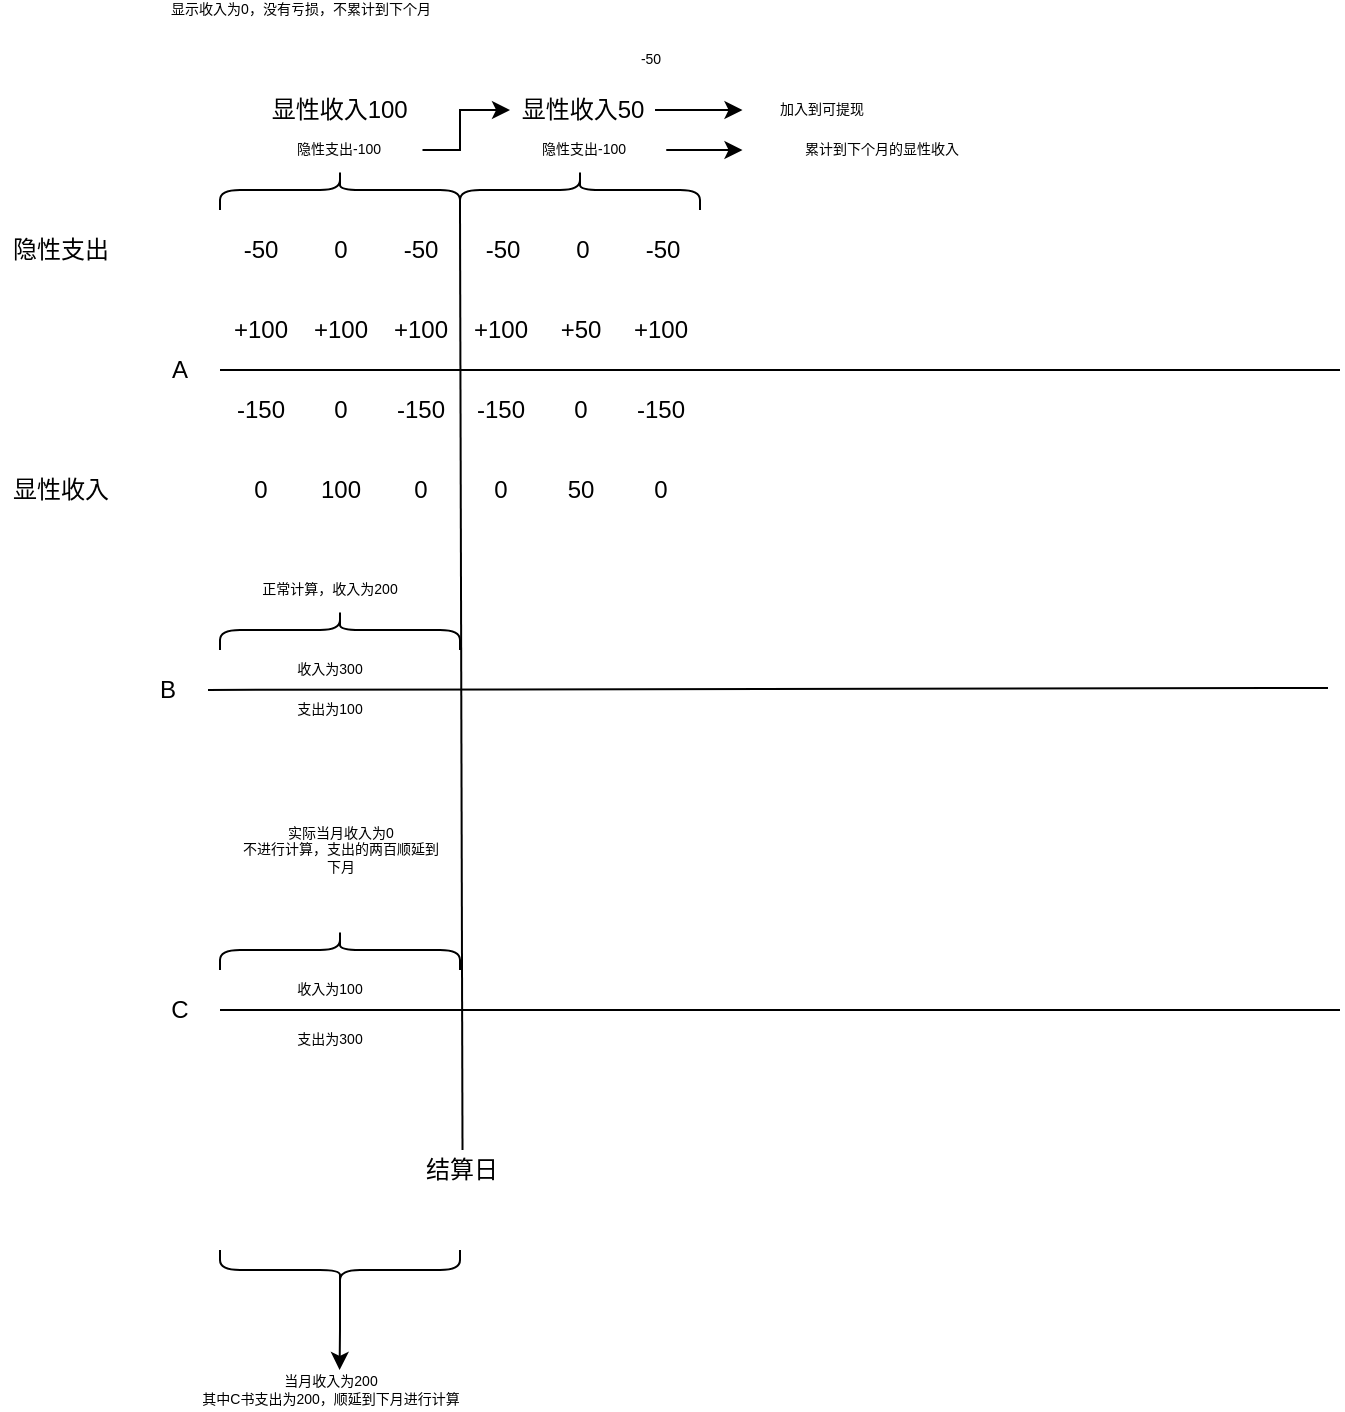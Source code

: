 <mxfile version="14.7.7" type="github"><diagram id="ICleOXzn9hRfmnYkqiqH" name="第 1 页"><mxGraphModel dx="1103" dy="530" grid="1" gridSize="10" guides="1" tooltips="1" connect="1" arrows="1" fold="1" page="1" pageScale="1" pageWidth="827" pageHeight="1169" math="0" shadow="0"><root><mxCell id="0"/><mxCell id="1" parent="0"/><mxCell id="IxR_ENFUwIsEZJVz_6TD-41" value="" style="endArrow=none;html=1;" edge="1" parent="1" target="IxR_ENFUwIsEZJVz_6TD-42"><mxGeometry width="50" height="50" relative="1" as="geometry"><mxPoint x="720" y="240" as="sourcePoint"/><mxPoint x="640" y="240" as="targetPoint"/></mxGeometry></mxCell><mxCell id="IxR_ENFUwIsEZJVz_6TD-42" value="A" style="text;html=1;strokeColor=none;fillColor=none;align=center;verticalAlign=middle;whiteSpace=wrap;rounded=0;" vertex="1" parent="1"><mxGeometry x="120" y="230" width="40" height="20" as="geometry"/></mxCell><mxCell id="IxR_ENFUwIsEZJVz_6TD-43" value="" style="endArrow=none;html=1;" edge="1" parent="1" target="IxR_ENFUwIsEZJVz_6TD-44"><mxGeometry width="50" height="50" relative="1" as="geometry"><mxPoint x="714" y="399" as="sourcePoint"/><mxPoint x="644" y="330" as="targetPoint"/></mxGeometry></mxCell><mxCell id="IxR_ENFUwIsEZJVz_6TD-44" value="B" style="text;html=1;strokeColor=none;fillColor=none;align=center;verticalAlign=middle;whiteSpace=wrap;rounded=0;" vertex="1" parent="1"><mxGeometry x="114" y="390" width="40" height="20" as="geometry"/></mxCell><mxCell id="IxR_ENFUwIsEZJVz_6TD-45" value="" style="endArrow=none;html=1;" edge="1" parent="1"><mxGeometry width="50" height="50" relative="1" as="geometry"><mxPoint x="720" y="560" as="sourcePoint"/><mxPoint x="160" y="560" as="targetPoint"/></mxGeometry></mxCell><mxCell id="IxR_ENFUwIsEZJVz_6TD-46" value="C" style="text;html=1;strokeColor=none;fillColor=none;align=center;verticalAlign=middle;whiteSpace=wrap;rounded=0;" vertex="1" parent="1"><mxGeometry x="120" y="550" width="40" height="20" as="geometry"/></mxCell><mxCell id="IxR_ENFUwIsEZJVz_6TD-48" value="+100" style="text;html=1;align=center;verticalAlign=middle;resizable=0;points=[];autosize=1;strokeColor=none;" vertex="1" parent="1"><mxGeometry x="160" y="210" width="40" height="20" as="geometry"/></mxCell><mxCell id="IxR_ENFUwIsEZJVz_6TD-49" value="-150" style="text;html=1;align=center;verticalAlign=middle;resizable=0;points=[];autosize=1;strokeColor=none;" vertex="1" parent="1"><mxGeometry x="160" y="250" width="40" height="20" as="geometry"/></mxCell><mxCell id="IxR_ENFUwIsEZJVz_6TD-50" value="0" style="text;html=1;align=center;verticalAlign=middle;resizable=0;points=[];autosize=1;strokeColor=none;" vertex="1" parent="1"><mxGeometry x="290" y="290" width="20" height="20" as="geometry"/></mxCell><mxCell id="IxR_ENFUwIsEZJVz_6TD-51" value="-50" style="text;html=1;align=center;verticalAlign=middle;resizable=0;points=[];autosize=1;strokeColor=none;" vertex="1" parent="1"><mxGeometry x="165" y="170" width="30" height="20" as="geometry"/></mxCell><mxCell id="IxR_ENFUwIsEZJVz_6TD-53" value="隐性支出" style="text;html=1;align=center;verticalAlign=middle;resizable=0;points=[];autosize=1;strokeColor=none;" vertex="1" parent="1"><mxGeometry x="50" y="170" width="60" height="20" as="geometry"/></mxCell><mxCell id="IxR_ENFUwIsEZJVz_6TD-54" value="显性收入" style="text;html=1;align=center;verticalAlign=middle;resizable=0;points=[];autosize=1;strokeColor=none;" vertex="1" parent="1"><mxGeometry x="50" y="290" width="60" height="20" as="geometry"/></mxCell><mxCell id="IxR_ENFUwIsEZJVz_6TD-55" value="+100" style="text;html=1;align=center;verticalAlign=middle;resizable=0;points=[];autosize=1;strokeColor=none;" vertex="1" parent="1"><mxGeometry x="200" y="210" width="40" height="20" as="geometry"/></mxCell><mxCell id="IxR_ENFUwIsEZJVz_6TD-57" value="0" style="text;html=1;align=center;verticalAlign=middle;resizable=0;points=[];autosize=1;strokeColor=none;" vertex="1" parent="1"><mxGeometry x="210" y="250" width="20" height="20" as="geometry"/></mxCell><mxCell id="IxR_ENFUwIsEZJVz_6TD-60" value="+100" style="text;html=1;align=center;verticalAlign=middle;resizable=0;points=[];autosize=1;strokeColor=none;" vertex="1" parent="1"><mxGeometry x="240" y="210" width="40" height="20" as="geometry"/></mxCell><mxCell id="IxR_ENFUwIsEZJVz_6TD-61" value="+100" style="text;html=1;align=center;verticalAlign=middle;resizable=0;points=[];autosize=1;strokeColor=none;" vertex="1" parent="1"><mxGeometry x="280" y="210" width="40" height="20" as="geometry"/></mxCell><mxCell id="IxR_ENFUwIsEZJVz_6TD-62" value="+50" style="text;html=1;align=center;verticalAlign=middle;resizable=0;points=[];autosize=1;strokeColor=none;" vertex="1" parent="1"><mxGeometry x="320" y="210" width="40" height="20" as="geometry"/></mxCell><mxCell id="IxR_ENFUwIsEZJVz_6TD-63" value="+100" style="text;html=1;align=center;verticalAlign=middle;resizable=0;points=[];autosize=1;strokeColor=none;" vertex="1" parent="1"><mxGeometry x="360" y="210" width="40" height="20" as="geometry"/></mxCell><mxCell id="IxR_ENFUwIsEZJVz_6TD-65" value="-150" style="text;html=1;align=center;verticalAlign=middle;resizable=0;points=[];autosize=1;strokeColor=none;" vertex="1" parent="1"><mxGeometry x="240" y="250" width="40" height="20" as="geometry"/></mxCell><mxCell id="IxR_ENFUwIsEZJVz_6TD-66" value="-150" style="text;html=1;align=center;verticalAlign=middle;resizable=0;points=[];autosize=1;strokeColor=none;" vertex="1" parent="1"><mxGeometry x="280" y="250" width="40" height="20" as="geometry"/></mxCell><mxCell id="IxR_ENFUwIsEZJVz_6TD-67" value="0" style="text;html=1;align=center;verticalAlign=middle;resizable=0;points=[];autosize=1;strokeColor=none;" vertex="1" parent="1"><mxGeometry x="330" y="250" width="20" height="20" as="geometry"/></mxCell><mxCell id="IxR_ENFUwIsEZJVz_6TD-68" value="-150" style="text;html=1;align=center;verticalAlign=middle;resizable=0;points=[];autosize=1;strokeColor=none;" vertex="1" parent="1"><mxGeometry x="360" y="250" width="40" height="20" as="geometry"/></mxCell><mxCell id="IxR_ENFUwIsEZJVz_6TD-69" value="0" style="text;html=1;align=center;verticalAlign=middle;resizable=0;points=[];autosize=1;strokeColor=none;" vertex="1" parent="1"><mxGeometry x="210" y="170" width="20" height="20" as="geometry"/></mxCell><mxCell id="IxR_ENFUwIsEZJVz_6TD-70" value="50" style="text;html=1;align=center;verticalAlign=middle;resizable=0;points=[];autosize=1;strokeColor=none;" vertex="1" parent="1"><mxGeometry x="325" y="290" width="30" height="20" as="geometry"/></mxCell><mxCell id="IxR_ENFUwIsEZJVz_6TD-71" value="" style="endArrow=none;html=1;exitX=0.5;exitY=0;exitDx=0;exitDy=0;" edge="1" parent="1" source="IxR_ENFUwIsEZJVz_6TD-73"><mxGeometry width="50" height="50" relative="1" as="geometry"><mxPoint x="280" y="320" as="sourcePoint"/><mxPoint x="280" y="160" as="targetPoint"/></mxGeometry></mxCell><mxCell id="IxR_ENFUwIsEZJVz_6TD-73" value="结算日" style="text;html=1;strokeColor=none;fillColor=none;align=center;verticalAlign=middle;whiteSpace=wrap;rounded=0;" vertex="1" parent="1"><mxGeometry x="261.25" y="630" width="40" height="20" as="geometry"/></mxCell><mxCell id="IxR_ENFUwIsEZJVz_6TD-74" value="0" style="text;html=1;align=center;verticalAlign=middle;resizable=0;points=[];autosize=1;strokeColor=none;" vertex="1" parent="1"><mxGeometry x="370" y="290" width="20" height="20" as="geometry"/></mxCell><mxCell id="IxR_ENFUwIsEZJVz_6TD-75" value="-50" style="text;html=1;align=center;verticalAlign=middle;resizable=0;points=[];autosize=1;strokeColor=none;" vertex="1" parent="1"><mxGeometry x="245" y="170" width="30" height="20" as="geometry"/></mxCell><mxCell id="IxR_ENFUwIsEZJVz_6TD-76" value="" style="shape=curlyBracket;whiteSpace=wrap;html=1;rounded=1;flipH=1;direction=south;" vertex="1" parent="1"><mxGeometry x="280" y="140" width="120" height="20" as="geometry"/></mxCell><mxCell id="IxR_ENFUwIsEZJVz_6TD-82" value="" style="edgeStyle=orthogonalEdgeStyle;rounded=0;orthogonalLoop=1;jettySize=auto;html=1;fontSize=7;" edge="1" parent="1" source="IxR_ENFUwIsEZJVz_6TD-77" target="IxR_ENFUwIsEZJVz_6TD-81"><mxGeometry relative="1" as="geometry"/></mxCell><mxCell id="IxR_ENFUwIsEZJVz_6TD-77" value="显性收入50" style="text;html=1;strokeColor=none;fillColor=none;align=center;verticalAlign=middle;whiteSpace=wrap;rounded=0;" vertex="1" parent="1"><mxGeometry x="305.01" y="100" width="72.5" height="20" as="geometry"/></mxCell><mxCell id="IxR_ENFUwIsEZJVz_6TD-80" style="edgeStyle=orthogonalEdgeStyle;rounded=0;orthogonalLoop=1;jettySize=auto;html=1;" edge="1" parent="1" source="IxR_ENFUwIsEZJVz_6TD-78"><mxGeometry relative="1" as="geometry"><mxPoint x="421.25" y="130" as="targetPoint"/></mxGeometry></mxCell><mxCell id="IxR_ENFUwIsEZJVz_6TD-78" value="隐性支出-100" style="text;html=1;strokeColor=none;fillColor=none;align=center;verticalAlign=middle;whiteSpace=wrap;rounded=0;fontSize=7;" vertex="1" parent="1"><mxGeometry x="301.25" y="120" width="81.88" height="20" as="geometry"/></mxCell><mxCell id="IxR_ENFUwIsEZJVz_6TD-81" value="加入到可提现" style="text;html=1;strokeColor=none;fillColor=none;align=center;verticalAlign=middle;whiteSpace=wrap;rounded=0;fontSize=7;" vertex="1" parent="1"><mxGeometry x="421.25" y="100" width="80" height="20" as="geometry"/></mxCell><mxCell id="IxR_ENFUwIsEZJVz_6TD-83" value="累计到下个月的显性收入" style="text;html=1;strokeColor=none;fillColor=none;align=center;verticalAlign=middle;whiteSpace=wrap;rounded=0;fontSize=7;" vertex="1" parent="1"><mxGeometry x="421.25" y="120" width="140" height="20" as="geometry"/></mxCell><mxCell id="IxR_ENFUwIsEZJVz_6TD-84" value="" style="shape=curlyBracket;whiteSpace=wrap;html=1;rounded=1;flipH=1;direction=south;" vertex="1" parent="1"><mxGeometry x="160" y="140" width="120" height="20" as="geometry"/></mxCell><mxCell id="IxR_ENFUwIsEZJVz_6TD-85" value="显性收入100&amp;nbsp;" style="text;html=1;strokeColor=none;fillColor=none;align=center;verticalAlign=middle;whiteSpace=wrap;rounded=0;" vertex="1" parent="1"><mxGeometry x="180" y="100" width="82.5" height="20" as="geometry"/></mxCell><mxCell id="IxR_ENFUwIsEZJVz_6TD-94" style="edgeStyle=orthogonalEdgeStyle;rounded=0;orthogonalLoop=1;jettySize=auto;html=1;entryX=0;entryY=0.5;entryDx=0;entryDy=0;fontSize=7;" edge="1" parent="1" source="IxR_ENFUwIsEZJVz_6TD-86" target="IxR_ENFUwIsEZJVz_6TD-77"><mxGeometry relative="1" as="geometry"><Array as="points"><mxPoint x="280" y="130"/><mxPoint x="280" y="110"/></Array></mxGeometry></mxCell><mxCell id="IxR_ENFUwIsEZJVz_6TD-86" value="隐性支出-100&amp;nbsp;" style="text;html=1;strokeColor=none;fillColor=none;align=center;verticalAlign=middle;whiteSpace=wrap;rounded=0;fontSize=7;" vertex="1" parent="1"><mxGeometry x="180" y="120" width="81.25" height="20" as="geometry"/></mxCell><mxCell id="IxR_ENFUwIsEZJVz_6TD-88" value="-50" style="text;html=1;align=center;verticalAlign=middle;resizable=0;points=[];autosize=1;strokeColor=none;" vertex="1" parent="1"><mxGeometry x="286.26" y="170" width="30" height="20" as="geometry"/></mxCell><mxCell id="IxR_ENFUwIsEZJVz_6TD-89" value="0" style="text;html=1;align=center;verticalAlign=middle;resizable=0;points=[];autosize=1;strokeColor=none;" vertex="1" parent="1"><mxGeometry x="331.26" y="170" width="20" height="20" as="geometry"/></mxCell><mxCell id="IxR_ENFUwIsEZJVz_6TD-90" value="-50" style="text;html=1;align=center;verticalAlign=middle;resizable=0;points=[];autosize=1;strokeColor=none;" vertex="1" parent="1"><mxGeometry x="366.26" y="170" width="30" height="20" as="geometry"/></mxCell><mxCell id="IxR_ENFUwIsEZJVz_6TD-91" value="0" style="text;html=1;align=center;verticalAlign=middle;resizable=0;points=[];autosize=1;strokeColor=none;" vertex="1" parent="1"><mxGeometry x="170" y="290" width="20" height="20" as="geometry"/></mxCell><mxCell id="IxR_ENFUwIsEZJVz_6TD-92" value="100" style="text;html=1;align=center;verticalAlign=middle;resizable=0;points=[];autosize=1;strokeColor=none;" vertex="1" parent="1"><mxGeometry x="200" y="290" width="40" height="20" as="geometry"/></mxCell><mxCell id="IxR_ENFUwIsEZJVz_6TD-93" value="0" style="text;html=1;align=center;verticalAlign=middle;resizable=0;points=[];autosize=1;strokeColor=none;" vertex="1" parent="1"><mxGeometry x="250" y="290" width="20" height="20" as="geometry"/></mxCell><mxCell id="IxR_ENFUwIsEZJVz_6TD-97" value="-50" style="text;html=1;align=center;verticalAlign=middle;resizable=0;points=[];autosize=1;strokeColor=none;fontSize=7;" vertex="1" parent="1"><mxGeometry x="360" y="80" width="30" height="10" as="geometry"/></mxCell><mxCell id="IxR_ENFUwIsEZJVz_6TD-98" value="当月收入为200&lt;br&gt;其中C书支出为200，顺延到下月进行计算" style="text;html=1;align=center;verticalAlign=middle;resizable=0;points=[];autosize=1;strokeColor=none;fontSize=7;" vertex="1" parent="1"><mxGeometry x="95" y="740" width="240" height="20" as="geometry"/></mxCell><mxCell id="IxR_ENFUwIsEZJVz_6TD-99" value="显示收入为0，没有亏损，不累计到下个月" style="text;html=1;align=center;verticalAlign=middle;resizable=0;points=[];autosize=1;strokeColor=none;fontSize=7;" vertex="1" parent="1"><mxGeometry x="80" y="55" width="240" height="10" as="geometry"/></mxCell><mxCell id="IxR_ENFUwIsEZJVz_6TD-100" value="" style="shape=curlyBracket;whiteSpace=wrap;html=1;rounded=1;flipH=1;direction=south;" vertex="1" parent="1"><mxGeometry x="160" y="360" width="120" height="20" as="geometry"/></mxCell><mxCell id="IxR_ENFUwIsEZJVz_6TD-101" value="收入为300" style="text;html=1;strokeColor=none;fillColor=none;align=center;verticalAlign=middle;whiteSpace=wrap;rounded=0;fontSize=7;" vertex="1" parent="1"><mxGeometry x="180" y="380" width="70" height="20" as="geometry"/></mxCell><mxCell id="IxR_ENFUwIsEZJVz_6TD-102" value="支出为100" style="text;html=1;strokeColor=none;fillColor=none;align=center;verticalAlign=middle;whiteSpace=wrap;rounded=0;fontSize=7;" vertex="1" parent="1"><mxGeometry x="180" y="400" width="70" height="20" as="geometry"/></mxCell><mxCell id="IxR_ENFUwIsEZJVz_6TD-103" value="正常计算，收入为200" style="text;html=1;strokeColor=none;fillColor=none;align=center;verticalAlign=middle;whiteSpace=wrap;rounded=0;fontSize=7;" vertex="1" parent="1"><mxGeometry x="155" y="340" width="120" height="20" as="geometry"/></mxCell><mxCell id="IxR_ENFUwIsEZJVz_6TD-104" value="支出为300" style="text;html=1;strokeColor=none;fillColor=none;align=center;verticalAlign=middle;whiteSpace=wrap;rounded=0;fontSize=7;" vertex="1" parent="1"><mxGeometry x="180" y="565" width="70" height="20" as="geometry"/></mxCell><mxCell id="IxR_ENFUwIsEZJVz_6TD-105" value="收入为100" style="text;html=1;strokeColor=none;fillColor=none;align=center;verticalAlign=middle;whiteSpace=wrap;rounded=0;fontSize=7;" vertex="1" parent="1"><mxGeometry x="180" y="540" width="70" height="20" as="geometry"/></mxCell><mxCell id="IxR_ENFUwIsEZJVz_6TD-106" value="" style="shape=curlyBracket;whiteSpace=wrap;html=1;rounded=1;flipH=1;direction=south;" vertex="1" parent="1"><mxGeometry x="160" y="520" width="120" height="20" as="geometry"/></mxCell><mxCell id="IxR_ENFUwIsEZJVz_6TD-107" value="实际当月收入为0&lt;br&gt;不进行计算，支出的两百顺延到下月" style="text;html=1;strokeColor=none;fillColor=none;align=center;verticalAlign=middle;whiteSpace=wrap;rounded=0;fontSize=7;" vertex="1" parent="1"><mxGeometry x="168.13" y="450" width="105" height="60" as="geometry"/></mxCell><mxCell id="IxR_ENFUwIsEZJVz_6TD-110" style="edgeStyle=orthogonalEdgeStyle;rounded=0;orthogonalLoop=1;jettySize=auto;html=1;exitX=0.1;exitY=0.5;exitDx=0;exitDy=0;exitPerimeter=0;entryX=0.52;entryY=0;entryDx=0;entryDy=0;entryPerimeter=0;fontSize=7;" edge="1" parent="1" source="IxR_ENFUwIsEZJVz_6TD-108" target="IxR_ENFUwIsEZJVz_6TD-98"><mxGeometry relative="1" as="geometry"/></mxCell><mxCell id="IxR_ENFUwIsEZJVz_6TD-108" value="" style="shape=curlyBracket;whiteSpace=wrap;html=1;rounded=1;flipH=1;fontSize=7;direction=north;" vertex="1" parent="1"><mxGeometry x="160" y="680" width="120" height="20" as="geometry"/></mxCell></root></mxGraphModel></diagram></mxfile>